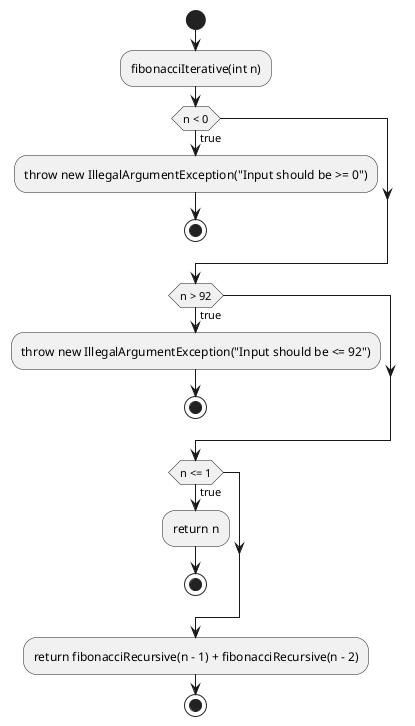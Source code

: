 @startuml
'https://plantuml.com/activity-diagram-beta

start
:fibonacciIterative(int n);
if (n < 0) then (true)
:throw new IllegalArgumentException("Input should be >= 0");
stop
endif

if (n > 92) then (true)
:throw new IllegalArgumentException("Input should be <= 92");
stop
endif
if (n <= 1) then (true)
:return n;
stop
endif
:return fibonacciRecursive(n - 1) + fibonacciRecursive(n - 2);
stop

@enduml
